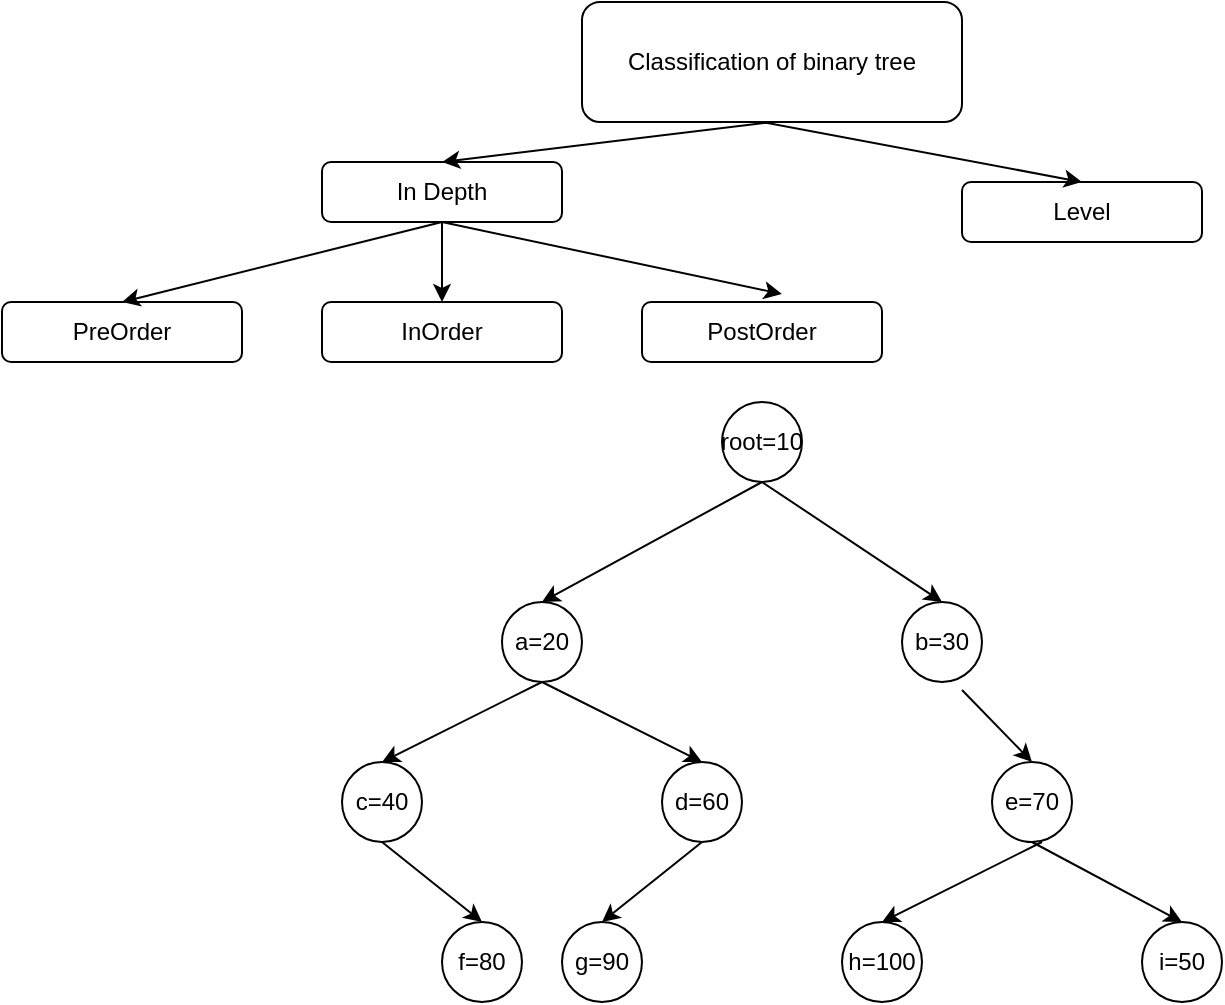 <mxfile>
    <diagram id="btlEidu76RPawBbs38en" name="Page-1">
        <mxGraphModel dx="1169" dy="330" grid="1" gridSize="10" guides="1" tooltips="1" connect="1" arrows="1" fold="1" page="1" pageScale="1" pageWidth="850" pageHeight="1100" math="0" shadow="0">
            <root>
                <mxCell id="0"/>
                <mxCell id="1" parent="0"/>
                <mxCell id="2" value="root=10" style="ellipse;whiteSpace=wrap;html=1;aspect=fixed;" vertex="1" parent="1">
                    <mxGeometry x="260" y="230" width="40" height="40" as="geometry"/>
                </mxCell>
                <mxCell id="3" value="f=80" style="ellipse;whiteSpace=wrap;html=1;aspect=fixed;" vertex="1" parent="1">
                    <mxGeometry x="120" y="490" width="40" height="40" as="geometry"/>
                </mxCell>
                <mxCell id="4" value="g=90" style="ellipse;whiteSpace=wrap;html=1;aspect=fixed;" vertex="1" parent="1">
                    <mxGeometry x="180" y="490" width="40" height="40" as="geometry"/>
                </mxCell>
                <mxCell id="5" value="d=60" style="ellipse;whiteSpace=wrap;html=1;aspect=fixed;" vertex="1" parent="1">
                    <mxGeometry x="230" y="410" width="40" height="40" as="geometry"/>
                </mxCell>
                <mxCell id="6" value="c=40" style="ellipse;whiteSpace=wrap;html=1;aspect=fixed;" vertex="1" parent="1">
                    <mxGeometry x="70" y="410" width="40" height="40" as="geometry"/>
                </mxCell>
                <mxCell id="7" value="e=70" style="ellipse;whiteSpace=wrap;html=1;aspect=fixed;" vertex="1" parent="1">
                    <mxGeometry x="395" y="410" width="40" height="40" as="geometry"/>
                </mxCell>
                <mxCell id="8" value="h=100" style="ellipse;whiteSpace=wrap;html=1;aspect=fixed;" vertex="1" parent="1">
                    <mxGeometry x="320" y="490" width="40" height="40" as="geometry"/>
                </mxCell>
                <mxCell id="9" value="b=30" style="ellipse;whiteSpace=wrap;html=1;aspect=fixed;" vertex="1" parent="1">
                    <mxGeometry x="350" y="330" width="40" height="40" as="geometry"/>
                </mxCell>
                <mxCell id="10" value="a=20" style="ellipse;whiteSpace=wrap;html=1;aspect=fixed;" vertex="1" parent="1">
                    <mxGeometry x="150" y="330" width="40" height="40" as="geometry"/>
                </mxCell>
                <mxCell id="11" value="i=50" style="ellipse;whiteSpace=wrap;html=1;aspect=fixed;" vertex="1" parent="1">
                    <mxGeometry x="470" y="490" width="40" height="40" as="geometry"/>
                </mxCell>
                <mxCell id="12" value="" style="endArrow=classic;html=1;exitX=0.5;exitY=1;exitDx=0;exitDy=0;entryX=0.5;entryY=0;entryDx=0;entryDy=0;" edge="1" parent="1" source="10" target="5">
                    <mxGeometry width="50" height="50" relative="1" as="geometry">
                        <mxPoint x="240" y="430" as="sourcePoint"/>
                        <mxPoint x="290" y="380" as="targetPoint"/>
                    </mxGeometry>
                </mxCell>
                <mxCell id="13" value="" style="endArrow=classic;html=1;exitX=0.5;exitY=1;exitDx=0;exitDy=0;entryX=0.5;entryY=0;entryDx=0;entryDy=0;" edge="1" parent="1" source="6" target="3">
                    <mxGeometry width="50" height="50" relative="1" as="geometry">
                        <mxPoint x="250" y="440" as="sourcePoint"/>
                        <mxPoint x="300" y="390" as="targetPoint"/>
                    </mxGeometry>
                </mxCell>
                <mxCell id="14" value="" style="endArrow=classic;html=1;exitX=0.5;exitY=1;exitDx=0;exitDy=0;entryX=0.5;entryY=0;entryDx=0;entryDy=0;" edge="1" parent="1" source="5" target="4">
                    <mxGeometry width="50" height="50" relative="1" as="geometry">
                        <mxPoint x="260" y="450" as="sourcePoint"/>
                        <mxPoint x="310" y="400" as="targetPoint"/>
                    </mxGeometry>
                </mxCell>
                <mxCell id="15" value="" style="endArrow=classic;html=1;exitX=0.5;exitY=1;exitDx=0;exitDy=0;entryX=0.5;entryY=0;entryDx=0;entryDy=0;" edge="1" parent="1" source="2" target="10">
                    <mxGeometry width="50" height="50" relative="1" as="geometry">
                        <mxPoint x="270" y="460" as="sourcePoint"/>
                        <mxPoint x="320" y="410" as="targetPoint"/>
                    </mxGeometry>
                </mxCell>
                <mxCell id="16" value="" style="endArrow=classic;html=1;exitX=0.5;exitY=1;exitDx=0;exitDy=0;entryX=0.5;entryY=0;entryDx=0;entryDy=0;" edge="1" parent="1" source="10" target="6">
                    <mxGeometry width="50" height="50" relative="1" as="geometry">
                        <mxPoint x="280" y="470" as="sourcePoint"/>
                        <mxPoint x="330" y="420" as="targetPoint"/>
                    </mxGeometry>
                </mxCell>
                <mxCell id="17" value="" style="endArrow=classic;html=1;entryX=0.5;entryY=0;entryDx=0;entryDy=0;" edge="1" parent="1" target="8">
                    <mxGeometry width="50" height="50" relative="1" as="geometry">
                        <mxPoint x="420" y="450" as="sourcePoint"/>
                        <mxPoint x="340" y="430" as="targetPoint"/>
                    </mxGeometry>
                </mxCell>
                <mxCell id="18" value="" style="endArrow=classic;html=1;exitX=0.5;exitY=1;exitDx=0;exitDy=0;entryX=0.5;entryY=0;entryDx=0;entryDy=0;" edge="1" parent="1" source="2" target="9">
                    <mxGeometry width="50" height="50" relative="1" as="geometry">
                        <mxPoint x="300" y="490" as="sourcePoint"/>
                        <mxPoint x="320" y="340" as="targetPoint"/>
                    </mxGeometry>
                </mxCell>
                <mxCell id="19" value="" style="endArrow=classic;html=1;entryX=0.5;entryY=0;entryDx=0;entryDy=0;exitX=0.75;exitY=1.1;exitDx=0;exitDy=0;exitPerimeter=0;" edge="1" parent="1" source="9" target="7">
                    <mxGeometry width="50" height="50" relative="1" as="geometry">
                        <mxPoint x="310" y="500" as="sourcePoint"/>
                        <mxPoint x="360" y="450" as="targetPoint"/>
                    </mxGeometry>
                </mxCell>
                <mxCell id="20" value="" style="endArrow=classic;html=1;exitX=0.5;exitY=1;exitDx=0;exitDy=0;entryX=0.5;entryY=0;entryDx=0;entryDy=0;" edge="1" parent="1" source="7" target="11">
                    <mxGeometry width="50" height="50" relative="1" as="geometry">
                        <mxPoint x="320" y="510" as="sourcePoint"/>
                        <mxPoint x="370" y="460" as="targetPoint"/>
                    </mxGeometry>
                </mxCell>
                <mxCell id="21" value="Classification of binary tree" style="rounded=1;whiteSpace=wrap;html=1;" vertex="1" parent="1">
                    <mxGeometry x="190" y="30" width="190" height="60" as="geometry"/>
                </mxCell>
                <mxCell id="23" value="In Depth" style="rounded=1;whiteSpace=wrap;html=1;" vertex="1" parent="1">
                    <mxGeometry x="60" y="110" width="120" height="30" as="geometry"/>
                </mxCell>
                <mxCell id="24" value="Level" style="rounded=1;whiteSpace=wrap;html=1;" vertex="1" parent="1">
                    <mxGeometry x="380" y="120" width="120" height="30" as="geometry"/>
                </mxCell>
                <mxCell id="25" value="PostOrder" style="rounded=1;whiteSpace=wrap;html=1;" vertex="1" parent="1">
                    <mxGeometry x="220" y="180" width="120" height="30" as="geometry"/>
                </mxCell>
                <mxCell id="26" value="InOrder" style="rounded=1;whiteSpace=wrap;html=1;" vertex="1" parent="1">
                    <mxGeometry x="60" y="180" width="120" height="30" as="geometry"/>
                </mxCell>
                <mxCell id="27" value="PreOrder" style="rounded=1;whiteSpace=wrap;html=1;" vertex="1" parent="1">
                    <mxGeometry x="-100" y="180" width="120" height="30" as="geometry"/>
                </mxCell>
                <mxCell id="31" value="" style="endArrow=classic;html=1;entryX=0.5;entryY=0;entryDx=0;entryDy=0;exitX=0.5;exitY=1;exitDx=0;exitDy=0;" edge="1" parent="1" source="21" target="23">
                    <mxGeometry width="50" height="50" relative="1" as="geometry">
                        <mxPoint x="140" y="160" as="sourcePoint"/>
                        <mxPoint x="190" y="110" as="targetPoint"/>
                    </mxGeometry>
                </mxCell>
                <mxCell id="32" value="" style="endArrow=classic;html=1;exitX=0.5;exitY=1;exitDx=0;exitDy=0;entryX=0.5;entryY=0;entryDx=0;entryDy=0;" edge="1" parent="1" source="23" target="27">
                    <mxGeometry width="50" height="50" relative="1" as="geometry">
                        <mxPoint x="150" y="170" as="sourcePoint"/>
                        <mxPoint x="30" y="170" as="targetPoint"/>
                    </mxGeometry>
                </mxCell>
                <mxCell id="33" value="" style="endArrow=classic;html=1;entryX=0.5;entryY=0;entryDx=0;entryDy=0;" edge="1" parent="1" target="26">
                    <mxGeometry width="50" height="50" relative="1" as="geometry">
                        <mxPoint x="120" y="140" as="sourcePoint"/>
                        <mxPoint x="210" y="130" as="targetPoint"/>
                    </mxGeometry>
                </mxCell>
                <mxCell id="34" value="" style="endArrow=classic;html=1;exitX=0.5;exitY=1;exitDx=0;exitDy=0;entryX=0.583;entryY=-0.133;entryDx=0;entryDy=0;entryPerimeter=0;" edge="1" parent="1" source="23" target="25">
                    <mxGeometry width="50" height="50" relative="1" as="geometry">
                        <mxPoint x="170" y="190" as="sourcePoint"/>
                        <mxPoint x="220" y="140" as="targetPoint"/>
                    </mxGeometry>
                </mxCell>
                <mxCell id="35" value="" style="endArrow=classic;html=1;entryX=0.5;entryY=0;entryDx=0;entryDy=0;" edge="1" parent="1" target="24">
                    <mxGeometry width="50" height="50" relative="1" as="geometry">
                        <mxPoint x="280" y="90" as="sourcePoint"/>
                        <mxPoint x="130" y="120" as="targetPoint"/>
                    </mxGeometry>
                </mxCell>
            </root>
        </mxGraphModel>
    </diagram>
</mxfile>